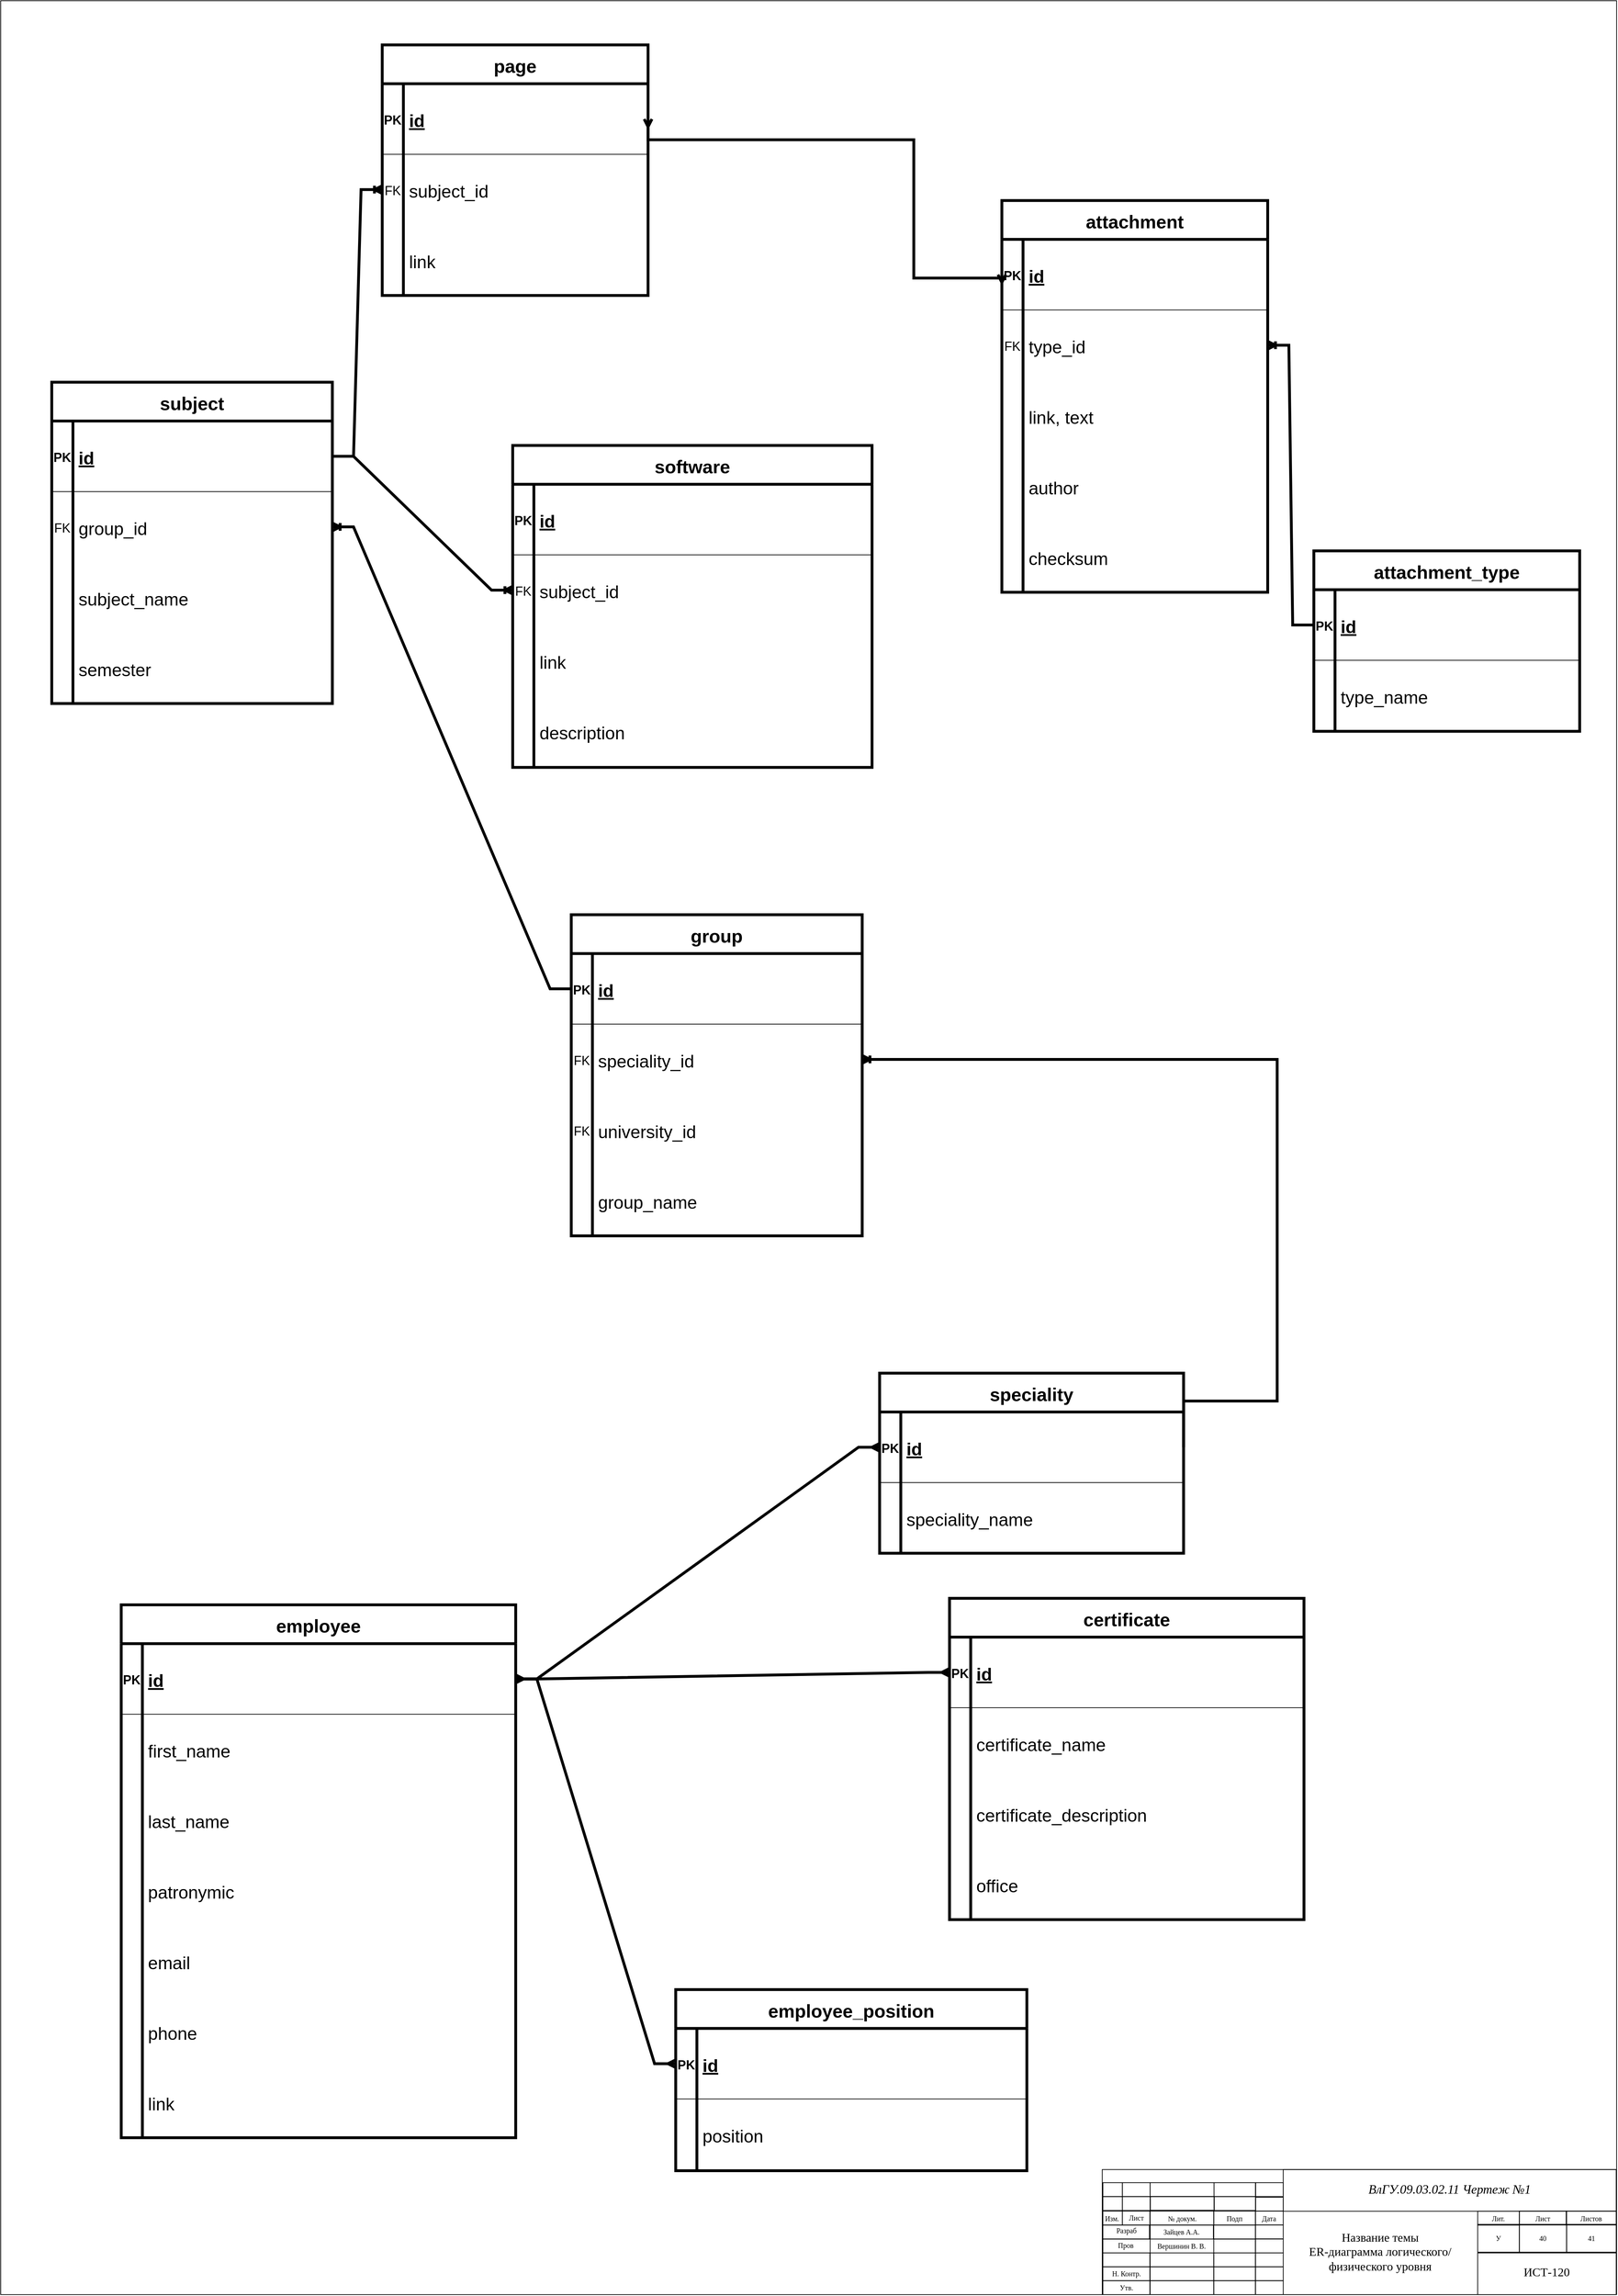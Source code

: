 <mxfile version="18.0.2" type="github">
  <diagram id="R2lEEEUBdFMjLlhIrx00" name="Page-1">
    <mxGraphModel dx="3293" dy="4967" grid="1" gridSize="3.937" guides="1" tooltips="1" connect="1" arrows="1" fold="1" page="1" pageScale="1" pageWidth="2339" pageHeight="3300" math="0" shadow="0" extFonts="Permanent Marker^https://fonts.googleapis.com/css?family=Permanent+Marker">
      <root>
        <mxCell id="0" />
        <mxCell id="1" parent="0" />
        <mxCell id="bOlvTl43doBLw3R69mOg-1" value="" style="rounded=0;whiteSpace=wrap;html=1;fillColor=none;" parent="1" vertex="1">
          <mxGeometry x="29.99" y="20.03" width="2290" height="3250" as="geometry" />
        </mxCell>
        <mxCell id="bOlvTl43doBLw3R69mOg-2" value="" style="rounded=0;whiteSpace=wrap;html=1;fillColor=none;" parent="1" vertex="1">
          <mxGeometry x="1591.11" y="3092.86" width="728.35" height="177.165" as="geometry" />
        </mxCell>
        <mxCell id="UN5E2BRM_m0n_mUQd9ct-3" value="" style="rounded=0;whiteSpace=wrap;html=1;fillColor=none;" parent="1" vertex="1">
          <mxGeometry x="1592.01" y="3131.16" width="27.559" height="19.685" as="geometry" />
        </mxCell>
        <mxCell id="UN5E2BRM_m0n_mUQd9ct-4" value="" style="rounded=0;whiteSpace=wrap;html=1;fillColor=none;" parent="1" vertex="1">
          <mxGeometry x="1592.0" y="3151.67" width="27.559" height="19.685" as="geometry" />
        </mxCell>
        <mxCell id="UN5E2BRM_m0n_mUQd9ct-5" value="" style="rounded=0;whiteSpace=wrap;html=1;fillColor=none;" parent="1" vertex="1">
          <mxGeometry x="1592.01" y="3111.47" width="27.559" height="19.685" as="geometry" />
        </mxCell>
        <mxCell id="UN5E2BRM_m0n_mUQd9ct-9" value="" style="rounded=0;whiteSpace=wrap;html=1;fillColor=none;" parent="1" vertex="1">
          <mxGeometry x="1619.57" y="3131.16" width="39.37" height="19.685" as="geometry" />
        </mxCell>
        <mxCell id="UN5E2BRM_m0n_mUQd9ct-10" value="" style="rounded=0;whiteSpace=wrap;html=1;fillColor=none;" parent="1" vertex="1">
          <mxGeometry x="1619.56" y="3151.67" width="39.37" height="19.685" as="geometry" />
        </mxCell>
        <mxCell id="UN5E2BRM_m0n_mUQd9ct-11" value="" style="rounded=0;whiteSpace=wrap;html=1;fillColor=none;" parent="1" vertex="1">
          <mxGeometry x="1619.57" y="3111.47" width="39.37" height="19.685" as="geometry" />
        </mxCell>
        <mxCell id="UN5E2BRM_m0n_mUQd9ct-14" value="" style="rounded=0;whiteSpace=wrap;html=1;fillColor=none;" parent="1" vertex="1">
          <mxGeometry x="1658.94" y="3131.16" width="90.551" height="19.685" as="geometry" />
        </mxCell>
        <mxCell id="UN5E2BRM_m0n_mUQd9ct-15" value="" style="rounded=0;whiteSpace=wrap;html=1;fillColor=none;" parent="1" vertex="1">
          <mxGeometry x="1659.28" y="3130.94" width="90.551" height="19.685" as="geometry" />
        </mxCell>
        <mxCell id="UN5E2BRM_m0n_mUQd9ct-16" value="" style="rounded=0;whiteSpace=wrap;html=1;fillColor=none;" parent="1" vertex="1">
          <mxGeometry x="1658.94" y="3111.47" width="90.551" height="19.685" as="geometry" />
        </mxCell>
        <mxCell id="UN5E2BRM_m0n_mUQd9ct-19" value="" style="rounded=0;whiteSpace=wrap;html=1;fillColor=none;" parent="1" vertex="1">
          <mxGeometry x="1749.49" y="3131.16" width="59.055" height="19.685" as="geometry" />
        </mxCell>
        <mxCell id="UN5E2BRM_m0n_mUQd9ct-20" value="" style="rounded=0;whiteSpace=wrap;html=1;fillColor=none;" parent="1" vertex="1">
          <mxGeometry x="1749.14" y="3151.67" width="59.055" height="19.685" as="geometry" />
        </mxCell>
        <mxCell id="UN5E2BRM_m0n_mUQd9ct-21" value="" style="rounded=0;whiteSpace=wrap;html=1;fillColor=none;" parent="1" vertex="1">
          <mxGeometry x="1749.49" y="3111.47" width="59.055" height="19.685" as="geometry" />
        </mxCell>
        <mxCell id="UN5E2BRM_m0n_mUQd9ct-24" value="" style="rounded=0;whiteSpace=wrap;html=1;fillColor=none;" parent="1" vertex="1">
          <mxGeometry x="1808.21" y="3132" width="39.37" height="19.685" as="geometry" />
        </mxCell>
        <mxCell id="UN5E2BRM_m0n_mUQd9ct-25" value="" style="rounded=0;whiteSpace=wrap;html=1;fillColor=none;" parent="1" vertex="1">
          <mxGeometry x="1808.2" y="3151.67" width="39.37" height="19.685" as="geometry" />
        </mxCell>
        <mxCell id="UN5E2BRM_m0n_mUQd9ct-26" value="" style="rounded=0;whiteSpace=wrap;html=1;fillColor=none;" parent="1" vertex="1">
          <mxGeometry x="1808.19" y="3111.47" width="39.37" height="19.685" as="geometry" />
        </mxCell>
        <mxCell id="UN5E2BRM_m0n_mUQd9ct-27" value="" style="rounded=0;whiteSpace=wrap;html=1;fillColor=none;" parent="1" vertex="1">
          <mxGeometry x="1847.56" y="3092.86" width="472.43" height="59.055" as="geometry" />
        </mxCell>
        <mxCell id="UN5E2BRM_m0n_mUQd9ct-28" value="Изм." style="text;html=1;strokeColor=none;fillColor=none;align=center;verticalAlign=middle;whiteSpace=wrap;rounded=0;fontFamily=Times New Roman;fontSize=10;" parent="1" vertex="1">
          <mxGeometry x="1591.11" y="3151.66" width="27.559" height="19.685" as="geometry" />
        </mxCell>
        <mxCell id="UN5E2BRM_m0n_mUQd9ct-29" value="Лист" style="text;html=1;strokeColor=none;fillColor=none;align=center;verticalAlign=middle;whiteSpace=wrap;rounded=0;fontFamily=Times New Roman;fontSize=10;" parent="1" vertex="1">
          <mxGeometry x="1619.91" y="3150.85" width="39.37" height="19.685" as="geometry" />
        </mxCell>
        <mxCell id="UN5E2BRM_m0n_mUQd9ct-30" value="№ докум." style="text;html=1;strokeColor=none;fillColor=none;align=center;verticalAlign=middle;whiteSpace=wrap;rounded=0;fontFamily=Times New Roman;fontSize=10;" parent="1" vertex="1">
          <mxGeometry x="1659.28" y="3151.66" width="90.551" height="19.68" as="geometry" />
        </mxCell>
        <mxCell id="UN5E2BRM_m0n_mUQd9ct-31" value="Подп" style="text;html=1;strokeColor=none;fillColor=none;align=center;verticalAlign=middle;whiteSpace=wrap;rounded=0;fontFamily=Times New Roman;fontSize=10;" parent="1" vertex="1">
          <mxGeometry x="1748.59" y="3151.93" width="59.055" height="19.68" as="geometry" />
        </mxCell>
        <mxCell id="UN5E2BRM_m0n_mUQd9ct-32" value="Дата" style="text;html=1;strokeColor=none;fillColor=none;align=center;verticalAlign=middle;whiteSpace=wrap;rounded=0;fontFamily=Times New Roman;fontSize=10;" parent="1" vertex="1">
          <mxGeometry x="1808.19" y="3151.93" width="39.37" height="19.685" as="geometry" />
        </mxCell>
        <mxCell id="UN5E2BRM_m0n_mUQd9ct-34" value="" style="rounded=0;whiteSpace=wrap;html=1;fillColor=none;" parent="1" vertex="1">
          <mxGeometry x="1592" y="3171.6" width="66.929" height="19.68" as="geometry" />
        </mxCell>
        <mxCell id="UN5E2BRM_m0n_mUQd9ct-35" value="" style="rounded=0;whiteSpace=wrap;html=1;fillColor=none;" parent="1" vertex="1">
          <mxGeometry x="1592" y="3191.28" width="66.929" height="19.68" as="geometry" />
        </mxCell>
        <mxCell id="UN5E2BRM_m0n_mUQd9ct-36" value="" style="rounded=0;whiteSpace=wrap;html=1;fillColor=none;" parent="1" vertex="1">
          <mxGeometry x="1592" y="3210.96" width="66.929" height="19.68" as="geometry" />
        </mxCell>
        <mxCell id="UN5E2BRM_m0n_mUQd9ct-37" value="" style="rounded=0;whiteSpace=wrap;html=1;fillColor=none;" parent="1" vertex="1">
          <mxGeometry x="1592" y="3230.64" width="66.929" height="19.68" as="geometry" />
        </mxCell>
        <mxCell id="UN5E2BRM_m0n_mUQd9ct-38" value="" style="rounded=0;whiteSpace=wrap;html=1;fillColor=none;" parent="1" vertex="1">
          <mxGeometry x="1592" y="3250.32" width="66.929" height="19.68" as="geometry" />
        </mxCell>
        <mxCell id="UN5E2BRM_m0n_mUQd9ct-39" value="" style="rounded=0;whiteSpace=wrap;html=1;fillColor=none;" parent="1" vertex="1">
          <mxGeometry x="1658.6" y="3151.67" width="90.551" height="19.68" as="geometry" />
        </mxCell>
        <mxCell id="UN5E2BRM_m0n_mUQd9ct-42" value="" style="rounded=0;whiteSpace=wrap;html=1;fillColor=none;" parent="1" vertex="1">
          <mxGeometry x="1658.59" y="3210.96" width="90.551" height="19.68" as="geometry" />
        </mxCell>
        <mxCell id="UN5E2BRM_m0n_mUQd9ct-43" value="" style="rounded=0;whiteSpace=wrap;html=1;fillColor=none;" parent="1" vertex="1">
          <mxGeometry x="1658.59" y="3230.64" width="90.551" height="19.68" as="geometry" />
        </mxCell>
        <mxCell id="UN5E2BRM_m0n_mUQd9ct-44" value="" style="rounded=0;whiteSpace=wrap;html=1;fillColor=none;" parent="1" vertex="1">
          <mxGeometry x="1658.59" y="3250.32" width="90.551" height="19.68" as="geometry" />
        </mxCell>
        <mxCell id="UN5E2BRM_m0n_mUQd9ct-45" value="" style="rounded=0;whiteSpace=wrap;html=1;fillColor=none;" parent="1" vertex="1">
          <mxGeometry x="1749.15" y="3171.61" width="59.055" height="19.68" as="geometry" />
        </mxCell>
        <mxCell id="UN5E2BRM_m0n_mUQd9ct-46" value="" style="rounded=0;whiteSpace=wrap;html=1;fillColor=none;" parent="1" vertex="1">
          <mxGeometry x="1749.14" y="3191.28" width="59.055" height="19.68" as="geometry" />
        </mxCell>
        <mxCell id="UN5E2BRM_m0n_mUQd9ct-48" value="" style="rounded=0;whiteSpace=wrap;html=1;fillColor=none;" parent="1" vertex="1">
          <mxGeometry x="1749.14" y="3210.96" width="59.055" height="19.68" as="geometry" />
        </mxCell>
        <mxCell id="UN5E2BRM_m0n_mUQd9ct-49" value="" style="rounded=0;whiteSpace=wrap;html=1;fillColor=none;" parent="1" vertex="1">
          <mxGeometry x="1749.14" y="3230.64" width="59.055" height="19.68" as="geometry" />
        </mxCell>
        <mxCell id="UN5E2BRM_m0n_mUQd9ct-50" value="" style="rounded=0;whiteSpace=wrap;html=1;fillColor=none;" parent="1" vertex="1">
          <mxGeometry x="1749.14" y="3250.32" width="59.055" height="19.68" as="geometry" />
        </mxCell>
        <mxCell id="UN5E2BRM_m0n_mUQd9ct-51" value="" style="rounded=0;whiteSpace=wrap;html=1;fillColor=none;" parent="1" vertex="1">
          <mxGeometry x="1808.19" y="3171.35" width="39.37" height="19.68" as="geometry" />
        </mxCell>
        <mxCell id="UN5E2BRM_m0n_mUQd9ct-52" value="" style="rounded=0;whiteSpace=wrap;html=1;fillColor=none;" parent="1" vertex="1">
          <mxGeometry x="1808.2" y="3191.28" width="39.37" height="19.68" as="geometry" />
        </mxCell>
        <mxCell id="UN5E2BRM_m0n_mUQd9ct-54" value="" style="rounded=0;whiteSpace=wrap;html=1;fillColor=none;" parent="1" vertex="1">
          <mxGeometry x="1808.2" y="3210.96" width="39.37" height="19.68" as="geometry" />
        </mxCell>
        <mxCell id="UN5E2BRM_m0n_mUQd9ct-55" value="" style="rounded=0;whiteSpace=wrap;html=1;fillColor=none;" parent="1" vertex="1">
          <mxGeometry x="1808.2" y="3230.64" width="39.37" height="19.68" as="geometry" />
        </mxCell>
        <mxCell id="UN5E2BRM_m0n_mUQd9ct-56" value="" style="rounded=0;whiteSpace=wrap;html=1;fillColor=none;" parent="1" vertex="1">
          <mxGeometry x="1808.2" y="3250.32" width="39.37" height="19.68" as="geometry" />
        </mxCell>
        <mxCell id="UN5E2BRM_m0n_mUQd9ct-58" value="" style="rounded=0;whiteSpace=wrap;html=1;fontFamily=Times New Roman;fontSize=10;fillColor=none;" parent="1" vertex="1">
          <mxGeometry x="2248.59" y="3151.68" width="70.866" height="19.685" as="geometry" />
        </mxCell>
        <mxCell id="UN5E2BRM_m0n_mUQd9ct-59" value="41" style="rounded=0;whiteSpace=wrap;html=1;fontFamily=Times New Roman;fontSize=10;fillColor=none;" parent="1" vertex="1">
          <mxGeometry x="2249.14" y="3170.53" width="70.866" height="39.37" as="geometry" />
        </mxCell>
        <mxCell id="UN5E2BRM_m0n_mUQd9ct-65" value="" style="rounded=0;whiteSpace=wrap;html=1;fontFamily=Times New Roman;fontSize=10;fillColor=none;" parent="1" vertex="1">
          <mxGeometry x="2182.23" y="3151.68" width="66.929" height="19.685" as="geometry" />
        </mxCell>
        <mxCell id="UN5E2BRM_m0n_mUQd9ct-66" value="40" style="rounded=0;whiteSpace=wrap;html=1;fontFamily=Times New Roman;fontSize=10;fillColor=none;" parent="1" vertex="1">
          <mxGeometry x="2182.21" y="3170.53" width="66.929" height="39.37" as="geometry" />
        </mxCell>
        <mxCell id="UN5E2BRM_m0n_mUQd9ct-68" value="" style="rounded=0;whiteSpace=wrap;html=1;fontFamily=Times New Roman;fontSize=10;fillColor=none;" parent="1" vertex="1">
          <mxGeometry x="2123.18" y="3151.92" width="59.055" height="19.685" as="geometry" />
        </mxCell>
        <mxCell id="UN5E2BRM_m0n_mUQd9ct-69" value="У" style="rounded=0;whiteSpace=wrap;html=1;fontFamily=Times New Roman;fontSize=10;fillColor=none;" parent="1" vertex="1">
          <mxGeometry x="2123.16" y="3170.53" width="59.05" height="39.37" as="geometry" />
        </mxCell>
        <mxCell id="UN5E2BRM_m0n_mUQd9ct-71" value="" style="rounded=0;whiteSpace=wrap;html=1;fontFamily=Times New Roman;fontSize=10;fillColor=none;" parent="1" vertex="1">
          <mxGeometry x="2123.14" y="3210.97" width="196.85" height="59.055" as="geometry" />
        </mxCell>
        <mxCell id="UN5E2BRM_m0n_mUQd9ct-72" value="Разраб" style="text;html=1;strokeColor=none;fillColor=none;align=center;verticalAlign=middle;whiteSpace=wrap;rounded=0;fontFamily=Times New Roman;fontSize=10;" parent="1" vertex="1">
          <mxGeometry x="1592.35" y="3169.47" width="66.929" height="19.68" as="geometry" />
        </mxCell>
        <mxCell id="UN5E2BRM_m0n_mUQd9ct-73" value="Пров" style="text;html=1;strokeColor=none;fillColor=none;align=center;verticalAlign=middle;whiteSpace=wrap;rounded=0;fontFamily=Times New Roman;fontSize=10;" parent="1" vertex="1">
          <mxGeometry x="1591.107" y="3190.217" width="66.929" height="19.68" as="geometry" />
        </mxCell>
        <mxCell id="UN5E2BRM_m0n_mUQd9ct-75" value="Н. Контр." style="text;html=1;strokeColor=none;fillColor=none;align=center;verticalAlign=middle;whiteSpace=wrap;rounded=0;fontFamily=Times New Roman;fontSize=10;" parent="1" vertex="1">
          <mxGeometry x="1592.001" y="3230.641" width="66.929" height="19.68" as="geometry" />
        </mxCell>
        <mxCell id="UN5E2BRM_m0n_mUQd9ct-76" value="Утв." style="text;html=1;strokeColor=none;fillColor=none;align=center;verticalAlign=middle;whiteSpace=wrap;rounded=0;fontFamily=Times New Roman;fontSize=10;" parent="1" vertex="1">
          <mxGeometry x="1592.008" y="3250.348" width="66.929" height="19.68" as="geometry" />
        </mxCell>
        <mxCell id="UN5E2BRM_m0n_mUQd9ct-77" value="Лит." style="text;html=1;strokeColor=none;fillColor=none;align=center;verticalAlign=middle;whiteSpace=wrap;rounded=0;fontFamily=Times New Roman;fontSize=10;" parent="1" vertex="1">
          <mxGeometry x="2123.18" y="3151.93" width="59.055" height="19.68" as="geometry" />
        </mxCell>
        <mxCell id="UN5E2BRM_m0n_mUQd9ct-78" value="Лист" style="text;html=1;strokeColor=none;fillColor=none;align=center;verticalAlign=middle;whiteSpace=wrap;rounded=0;fontFamily=Times New Roman;fontSize=10;" parent="1" vertex="1">
          <mxGeometry x="2182.232" y="3151.682" width="66.929" height="19.68" as="geometry" />
        </mxCell>
        <mxCell id="UN5E2BRM_m0n_mUQd9ct-79" value="Листов" style="text;html=1;strokeColor=none;fillColor=none;align=center;verticalAlign=middle;whiteSpace=wrap;rounded=0;fontFamily=Times New Roman;fontSize=10;" parent="1" vertex="1">
          <mxGeometry x="2249.16" y="3151.68" width="69.75" height="19.68" as="geometry" />
        </mxCell>
        <mxCell id="UN5E2BRM_m0n_mUQd9ct-80" value="" style="rounded=0;whiteSpace=wrap;html=1;fillColor=none;" parent="1" vertex="1">
          <mxGeometry x="1658.04" y="3171.61" width="90.551" height="19.685" as="geometry" />
        </mxCell>
        <mxCell id="UN5E2BRM_m0n_mUQd9ct-81" value="Вершинин В. В." style="text;html=1;strokeColor=none;fillColor=none;align=center;verticalAlign=middle;whiteSpace=wrap;rounded=0;fontFamily=Times New Roman;fontSize=10;" parent="1" vertex="1">
          <mxGeometry x="1659.28" y="3191.03" width="88.74" height="19.68" as="geometry" />
        </mxCell>
        <mxCell id="UN5E2BRM_m0n_mUQd9ct-82" value="Зайцев А.А." style="text;html=1;strokeColor=none;fillColor=none;align=center;verticalAlign=middle;whiteSpace=wrap;rounded=0;fontFamily=Times New Roman;fontSize=10;" parent="1" vertex="1">
          <mxGeometry x="1658.597" y="3171.337" width="88.74" height="19.68" as="geometry" />
        </mxCell>
        <mxCell id="UN5E2BRM_m0n_mUQd9ct-83" value="&lt;p class=&quot;MsoNormal&quot; align=&quot;center&quot;&gt;&lt;i&gt;&lt;span style=&quot;font-size: 18px&quot;&gt;ВлГУ.09.03.02.11 Чертеж №1&lt;/span&gt;&lt;/i&gt;&lt;/p&gt;" style="text;html=1;strokeColor=none;fillColor=none;align=center;verticalAlign=middle;whiteSpace=wrap;rounded=0;fontFamily=Times New Roman;fontSize=10;" parent="1" vertex="1">
          <mxGeometry x="1847.56" y="3092.86" width="471.33" height="56.74" as="geometry" />
        </mxCell>
        <mxCell id="UN5E2BRM_m0n_mUQd9ct-84" value="&lt;font style=&quot;font-size: 17px&quot;&gt;ИСТ-120&lt;/font&gt;" style="text;html=1;strokeColor=none;fillColor=none;align=center;verticalAlign=middle;whiteSpace=wrap;rounded=0;fontFamily=Times New Roman;fontSize=10;" parent="1" vertex="1">
          <mxGeometry x="2123.18" y="3209.9" width="195.71" height="57.81" as="geometry" />
        </mxCell>
        <mxCell id="UN5E2BRM_m0n_mUQd9ct-85" value="&lt;font style=&quot;font-size: 17px&quot;&gt;Название темы&lt;br&gt;ER-диаграмма логического/физического уровня&lt;br&gt;&lt;/font&gt;" style="text;html=1;strokeColor=none;fillColor=none;align=center;verticalAlign=middle;whiteSpace=wrap;rounded=0;fontFamily=Times New Roman;fontSize=10;" parent="1" vertex="1">
          <mxGeometry x="1847.58" y="3151.93" width="274.46" height="116.09" as="geometry" />
        </mxCell>
        <mxCell id="fxKXMKKX-MOUfDEnaDom-714" value="software" style="shape=table;startSize=55;container=1;collapsible=1;childLayout=tableLayout;fixedRows=1;rowLines=0;fontStyle=1;align=center;resizeLast=1;fontSize=26;comic=0;strokeWidth=4;" parent="1" vertex="1">
          <mxGeometry x="755.6" y="650.12" width="509.24" height="456.17" as="geometry" />
        </mxCell>
        <mxCell id="fxKXMKKX-MOUfDEnaDom-715" value="" style="shape=tableRow;horizontal=0;startSize=0;swimlaneHead=0;swimlaneBody=0;fillColor=none;collapsible=0;dropTarget=0;points=[[0,0.5],[1,0.5]];portConstraint=eastwest;top=0;left=0;right=0;bottom=1;" parent="fxKXMKKX-MOUfDEnaDom-714" vertex="1">
          <mxGeometry y="55" width="509.24" height="100" as="geometry" />
        </mxCell>
        <mxCell id="fxKXMKKX-MOUfDEnaDom-716" value="PK" style="shape=partialRectangle;connectable=0;fillColor=none;top=0;left=0;bottom=0;right=0;fontStyle=1;overflow=hidden;fontSize=18;" parent="fxKXMKKX-MOUfDEnaDom-715" vertex="1">
          <mxGeometry width="30" height="100" as="geometry">
            <mxRectangle width="30" height="100" as="alternateBounds" />
          </mxGeometry>
        </mxCell>
        <mxCell id="fxKXMKKX-MOUfDEnaDom-717" value="id" style="shape=partialRectangle;connectable=0;fillColor=none;top=0;left=0;bottom=0;right=0;align=left;spacingLeft=6;fontStyle=5;overflow=hidden;fontSize=25;" parent="fxKXMKKX-MOUfDEnaDom-715" vertex="1">
          <mxGeometry x="30" width="479.24" height="100" as="geometry">
            <mxRectangle width="479.24" height="100" as="alternateBounds" />
          </mxGeometry>
        </mxCell>
        <mxCell id="fxKXMKKX-MOUfDEnaDom-718" value="" style="shape=tableRow;horizontal=0;startSize=0;swimlaneHead=0;swimlaneBody=0;fillColor=none;collapsible=0;dropTarget=0;points=[[0,0.5],[1,0.5]];portConstraint=eastwest;top=0;left=0;right=0;bottom=0;" parent="fxKXMKKX-MOUfDEnaDom-714" vertex="1">
          <mxGeometry y="155" width="509.24" height="100" as="geometry" />
        </mxCell>
        <mxCell id="fxKXMKKX-MOUfDEnaDom-719" value="FK" style="shape=partialRectangle;connectable=0;fillColor=none;top=0;left=0;bottom=0;right=0;editable=1;overflow=hidden;fontSize=18;" parent="fxKXMKKX-MOUfDEnaDom-718" vertex="1">
          <mxGeometry width="30" height="100" as="geometry">
            <mxRectangle width="30" height="100" as="alternateBounds" />
          </mxGeometry>
        </mxCell>
        <mxCell id="fxKXMKKX-MOUfDEnaDom-720" value="subject_id" style="shape=partialRectangle;connectable=0;fillColor=none;top=0;left=0;bottom=0;right=0;align=left;spacingLeft=6;overflow=hidden;fontSize=25;" parent="fxKXMKKX-MOUfDEnaDom-718" vertex="1">
          <mxGeometry x="30" width="479.24" height="100" as="geometry">
            <mxRectangle width="479.24" height="100" as="alternateBounds" />
          </mxGeometry>
        </mxCell>
        <mxCell id="fxKXMKKX-MOUfDEnaDom-721" value="" style="shape=tableRow;horizontal=0;startSize=0;swimlaneHead=0;swimlaneBody=0;fillColor=none;collapsible=0;dropTarget=0;points=[[0,0.5],[1,0.5]];portConstraint=eastwest;top=0;left=0;right=0;bottom=0;" parent="fxKXMKKX-MOUfDEnaDom-714" vertex="1">
          <mxGeometry y="255" width="509.24" height="100" as="geometry" />
        </mxCell>
        <mxCell id="fxKXMKKX-MOUfDEnaDom-722" value="" style="shape=partialRectangle;connectable=0;fillColor=none;top=0;left=0;bottom=0;right=0;editable=1;overflow=hidden;" parent="fxKXMKKX-MOUfDEnaDom-721" vertex="1">
          <mxGeometry width="30" height="100" as="geometry">
            <mxRectangle width="30" height="100" as="alternateBounds" />
          </mxGeometry>
        </mxCell>
        <mxCell id="fxKXMKKX-MOUfDEnaDom-723" value="link" style="shape=partialRectangle;connectable=0;fillColor=none;top=0;left=0;bottom=0;right=0;align=left;spacingLeft=6;overflow=hidden;fontSize=25;" parent="fxKXMKKX-MOUfDEnaDom-721" vertex="1">
          <mxGeometry x="30" width="479.24" height="100" as="geometry">
            <mxRectangle width="479.24" height="100" as="alternateBounds" />
          </mxGeometry>
        </mxCell>
        <mxCell id="fxKXMKKX-MOUfDEnaDom-724" value="" style="shape=tableRow;horizontal=0;startSize=0;swimlaneHead=0;swimlaneBody=0;fillColor=none;collapsible=0;dropTarget=0;points=[[0,0.5],[1,0.5]];portConstraint=eastwest;top=0;left=0;right=0;bottom=0;" parent="fxKXMKKX-MOUfDEnaDom-714" vertex="1">
          <mxGeometry y="355" width="509.24" height="100" as="geometry" />
        </mxCell>
        <mxCell id="fxKXMKKX-MOUfDEnaDom-725" value="" style="shape=partialRectangle;connectable=0;fillColor=none;top=0;left=0;bottom=0;right=0;editable=1;overflow=hidden;" parent="fxKXMKKX-MOUfDEnaDom-724" vertex="1">
          <mxGeometry width="30" height="100" as="geometry">
            <mxRectangle width="30" height="100" as="alternateBounds" />
          </mxGeometry>
        </mxCell>
        <mxCell id="fxKXMKKX-MOUfDEnaDom-726" value="description" style="shape=partialRectangle;connectable=0;fillColor=none;top=0;left=0;bottom=0;right=0;align=left;spacingLeft=6;overflow=hidden;fontSize=25;" parent="fxKXMKKX-MOUfDEnaDom-724" vertex="1">
          <mxGeometry x="30" width="479.24" height="100" as="geometry">
            <mxRectangle width="479.24" height="100" as="alternateBounds" />
          </mxGeometry>
        </mxCell>
        <mxCell id="fxKXMKKX-MOUfDEnaDom-727" value="group" style="shape=table;startSize=55;container=1;collapsible=1;childLayout=tableLayout;fixedRows=1;rowLines=0;fontStyle=1;align=center;resizeLast=1;fontSize=26;comic=0;strokeWidth=4;" parent="1" vertex="1">
          <mxGeometry x="838.58" y="1314.96" width="412.31" height="455" as="geometry" />
        </mxCell>
        <mxCell id="fxKXMKKX-MOUfDEnaDom-728" value="" style="shape=tableRow;horizontal=0;startSize=0;swimlaneHead=0;swimlaneBody=0;fillColor=none;collapsible=0;dropTarget=0;points=[[0,0.5],[1,0.5]];portConstraint=eastwest;top=0;left=0;right=0;bottom=1;" parent="fxKXMKKX-MOUfDEnaDom-727" vertex="1">
          <mxGeometry y="55" width="412.31" height="100" as="geometry" />
        </mxCell>
        <mxCell id="fxKXMKKX-MOUfDEnaDom-729" value="PK" style="shape=partialRectangle;connectable=0;fillColor=none;top=0;left=0;bottom=0;right=0;fontStyle=1;overflow=hidden;fontSize=18;" parent="fxKXMKKX-MOUfDEnaDom-728" vertex="1">
          <mxGeometry width="30" height="100" as="geometry">
            <mxRectangle width="30" height="100" as="alternateBounds" />
          </mxGeometry>
        </mxCell>
        <mxCell id="fxKXMKKX-MOUfDEnaDom-730" value="id" style="shape=partialRectangle;connectable=0;fillColor=none;top=0;left=0;bottom=0;right=0;align=left;spacingLeft=6;fontStyle=5;overflow=hidden;fontSize=25;" parent="fxKXMKKX-MOUfDEnaDom-728" vertex="1">
          <mxGeometry x="30" width="382.31" height="100" as="geometry">
            <mxRectangle width="382.31" height="100" as="alternateBounds" />
          </mxGeometry>
        </mxCell>
        <mxCell id="fxKXMKKX-MOUfDEnaDom-731" value="" style="shape=tableRow;horizontal=0;startSize=0;swimlaneHead=0;swimlaneBody=0;fillColor=none;collapsible=0;dropTarget=0;points=[[0,0.5],[1,0.5]];portConstraint=eastwest;top=0;left=0;right=0;bottom=0;" parent="fxKXMKKX-MOUfDEnaDom-727" vertex="1">
          <mxGeometry y="155" width="412.31" height="100" as="geometry" />
        </mxCell>
        <mxCell id="fxKXMKKX-MOUfDEnaDom-732" value="FK" style="shape=partialRectangle;connectable=0;fillColor=none;top=0;left=0;bottom=0;right=0;fontStyle=0;overflow=hidden;fontSize=18;" parent="fxKXMKKX-MOUfDEnaDom-731" vertex="1">
          <mxGeometry width="30" height="100" as="geometry">
            <mxRectangle width="30" height="100" as="alternateBounds" />
          </mxGeometry>
        </mxCell>
        <mxCell id="fxKXMKKX-MOUfDEnaDom-733" value="speciality_id" style="shape=partialRectangle;connectable=0;fillColor=none;top=0;left=0;bottom=0;right=0;align=left;spacingLeft=6;fontStyle=0;overflow=hidden;fontSize=25;" parent="fxKXMKKX-MOUfDEnaDom-731" vertex="1">
          <mxGeometry x="30" width="382.31" height="100" as="geometry">
            <mxRectangle width="382.31" height="100" as="alternateBounds" />
          </mxGeometry>
        </mxCell>
        <mxCell id="fxKXMKKX-MOUfDEnaDom-734" value="" style="shape=tableRow;horizontal=0;startSize=0;swimlaneHead=0;swimlaneBody=0;fillColor=none;collapsible=0;dropTarget=0;points=[[0,0.5],[1,0.5]];portConstraint=eastwest;top=0;left=0;right=0;bottom=0;" parent="fxKXMKKX-MOUfDEnaDom-727" vertex="1">
          <mxGeometry y="255" width="412.31" height="100" as="geometry" />
        </mxCell>
        <mxCell id="fxKXMKKX-MOUfDEnaDom-735" value="FK" style="shape=partialRectangle;connectable=0;fillColor=none;top=0;left=0;bottom=0;right=0;editable=1;overflow=hidden;fontSize=18;" parent="fxKXMKKX-MOUfDEnaDom-734" vertex="1">
          <mxGeometry width="30" height="100" as="geometry">
            <mxRectangle width="30" height="100" as="alternateBounds" />
          </mxGeometry>
        </mxCell>
        <mxCell id="fxKXMKKX-MOUfDEnaDom-736" value="university_id" style="shape=partialRectangle;connectable=0;fillColor=none;top=0;left=0;bottom=0;right=0;align=left;spacingLeft=6;overflow=hidden;fontSize=25;" parent="fxKXMKKX-MOUfDEnaDom-734" vertex="1">
          <mxGeometry x="30" width="382.31" height="100" as="geometry">
            <mxRectangle width="382.31" height="100" as="alternateBounds" />
          </mxGeometry>
        </mxCell>
        <mxCell id="fxKXMKKX-MOUfDEnaDom-737" value="" style="shape=tableRow;horizontal=0;startSize=0;swimlaneHead=0;swimlaneBody=0;fillColor=none;collapsible=0;dropTarget=0;points=[[0,0.5],[1,0.5]];portConstraint=eastwest;top=0;left=0;right=0;bottom=0;" parent="fxKXMKKX-MOUfDEnaDom-727" vertex="1">
          <mxGeometry y="355" width="412.31" height="100" as="geometry" />
        </mxCell>
        <mxCell id="fxKXMKKX-MOUfDEnaDom-738" value="" style="shape=partialRectangle;connectable=0;fillColor=none;top=0;left=0;bottom=0;right=0;editable=1;overflow=hidden;" parent="fxKXMKKX-MOUfDEnaDom-737" vertex="1">
          <mxGeometry width="30" height="100" as="geometry">
            <mxRectangle width="30" height="100" as="alternateBounds" />
          </mxGeometry>
        </mxCell>
        <mxCell id="fxKXMKKX-MOUfDEnaDom-739" value="group_name" style="shape=partialRectangle;connectable=0;fillColor=none;top=0;left=0;bottom=0;right=0;align=left;spacingLeft=6;overflow=hidden;fontSize=25;" parent="fxKXMKKX-MOUfDEnaDom-737" vertex="1">
          <mxGeometry x="30" width="382.31" height="100" as="geometry">
            <mxRectangle width="382.31" height="100" as="alternateBounds" />
          </mxGeometry>
        </mxCell>
        <mxCell id="fxKXMKKX-MOUfDEnaDom-740" value="" style="edgeStyle=orthogonalEdgeStyle;fontSize=12;html=1;endArrow=ERoneToMany;rounded=0;entryX=1;entryY=0.5;entryDx=0;entryDy=0;exitX=1;exitY=0.5;exitDx=0;exitDy=0;strokeWidth=4;" parent="1" source="fxKXMKKX-MOUfDEnaDom-774" target="fxKXMKKX-MOUfDEnaDom-731" edge="1">
          <mxGeometry width="100" height="100" relative="1" as="geometry">
            <mxPoint x="2433.431" y="3830.795" as="sourcePoint" />
            <mxPoint x="2071.348" y="1770.466" as="targetPoint" />
            <Array as="points">
              <mxPoint x="1706" y="2004" />
              <mxPoint x="1839" y="2004" />
              <mxPoint x="1839" y="1520" />
            </Array>
          </mxGeometry>
        </mxCell>
        <mxCell id="fxKXMKKX-MOUfDEnaDom-741" value="subject" style="shape=table;startSize=55;container=1;collapsible=1;childLayout=tableLayout;fixedRows=1;rowLines=0;fontStyle=1;align=center;resizeLast=1;fontSize=26;comic=0;strokeWidth=4;" parent="1" vertex="1">
          <mxGeometry x="102.36" y="560.53" width="397.66" height="455.22" as="geometry" />
        </mxCell>
        <mxCell id="fxKXMKKX-MOUfDEnaDom-742" value="" style="shape=tableRow;horizontal=0;startSize=0;swimlaneHead=0;swimlaneBody=0;fillColor=none;collapsible=0;dropTarget=0;points=[[0,0.5],[1,0.5]];portConstraint=eastwest;top=0;left=0;right=0;bottom=1;" parent="fxKXMKKX-MOUfDEnaDom-741" vertex="1">
          <mxGeometry y="55" width="397.66" height="100" as="geometry" />
        </mxCell>
        <mxCell id="fxKXMKKX-MOUfDEnaDom-743" value="PK" style="shape=partialRectangle;connectable=0;fillColor=none;top=0;left=0;bottom=0;right=0;fontStyle=1;overflow=hidden;fontSize=18;" parent="fxKXMKKX-MOUfDEnaDom-742" vertex="1">
          <mxGeometry width="30" height="100" as="geometry">
            <mxRectangle width="30" height="100" as="alternateBounds" />
          </mxGeometry>
        </mxCell>
        <mxCell id="fxKXMKKX-MOUfDEnaDom-744" value="id" style="shape=partialRectangle;connectable=0;fillColor=none;top=0;left=0;bottom=0;right=0;align=left;spacingLeft=6;fontStyle=5;overflow=hidden;fontSize=25;" parent="fxKXMKKX-MOUfDEnaDom-742" vertex="1">
          <mxGeometry x="30" width="367.66" height="100" as="geometry">
            <mxRectangle width="367.66" height="100" as="alternateBounds" />
          </mxGeometry>
        </mxCell>
        <mxCell id="fxKXMKKX-MOUfDEnaDom-745" value="" style="shape=tableRow;horizontal=0;startSize=0;swimlaneHead=0;swimlaneBody=0;fillColor=none;collapsible=0;dropTarget=0;points=[[0,0.5],[1,0.5]];portConstraint=eastwest;top=0;left=0;right=0;bottom=0;" parent="fxKXMKKX-MOUfDEnaDom-741" vertex="1">
          <mxGeometry y="155" width="397.66" height="100" as="geometry" />
        </mxCell>
        <mxCell id="fxKXMKKX-MOUfDEnaDom-746" value="FK" style="shape=partialRectangle;connectable=0;fillColor=none;top=0;left=0;bottom=0;right=0;fontStyle=0;overflow=hidden;fontSize=18;" parent="fxKXMKKX-MOUfDEnaDom-745" vertex="1">
          <mxGeometry width="30" height="100" as="geometry">
            <mxRectangle width="30" height="100" as="alternateBounds" />
          </mxGeometry>
        </mxCell>
        <mxCell id="fxKXMKKX-MOUfDEnaDom-747" value="group_id" style="shape=partialRectangle;connectable=0;fillColor=none;top=0;left=0;bottom=0;right=0;align=left;spacingLeft=6;fontStyle=0;overflow=hidden;fontSize=25;" parent="fxKXMKKX-MOUfDEnaDom-745" vertex="1">
          <mxGeometry x="30" width="367.66" height="100" as="geometry">
            <mxRectangle width="367.66" height="100" as="alternateBounds" />
          </mxGeometry>
        </mxCell>
        <mxCell id="fxKXMKKX-MOUfDEnaDom-748" value="" style="shape=tableRow;horizontal=0;startSize=0;swimlaneHead=0;swimlaneBody=0;fillColor=none;collapsible=0;dropTarget=0;points=[[0,0.5],[1,0.5]];portConstraint=eastwest;top=0;left=0;right=0;bottom=0;" parent="fxKXMKKX-MOUfDEnaDom-741" vertex="1">
          <mxGeometry y="255" width="397.66" height="100" as="geometry" />
        </mxCell>
        <mxCell id="fxKXMKKX-MOUfDEnaDom-749" value="" style="shape=partialRectangle;connectable=0;fillColor=none;top=0;left=0;bottom=0;right=0;editable=1;overflow=hidden;" parent="fxKXMKKX-MOUfDEnaDom-748" vertex="1">
          <mxGeometry width="30" height="100" as="geometry">
            <mxRectangle width="30" height="100" as="alternateBounds" />
          </mxGeometry>
        </mxCell>
        <mxCell id="fxKXMKKX-MOUfDEnaDom-750" value="subject_name" style="shape=partialRectangle;connectable=0;fillColor=none;top=0;left=0;bottom=0;right=0;align=left;spacingLeft=6;overflow=hidden;fontSize=25;" parent="fxKXMKKX-MOUfDEnaDom-748" vertex="1">
          <mxGeometry x="30" width="367.66" height="100" as="geometry">
            <mxRectangle width="367.66" height="100" as="alternateBounds" />
          </mxGeometry>
        </mxCell>
        <mxCell id="fxKXMKKX-MOUfDEnaDom-751" value="" style="shape=tableRow;horizontal=0;startSize=0;swimlaneHead=0;swimlaneBody=0;fillColor=none;collapsible=0;dropTarget=0;points=[[0,0.5],[1,0.5]];portConstraint=eastwest;top=0;left=0;right=0;bottom=0;" parent="fxKXMKKX-MOUfDEnaDom-741" vertex="1">
          <mxGeometry y="355" width="397.66" height="100" as="geometry" />
        </mxCell>
        <mxCell id="fxKXMKKX-MOUfDEnaDom-752" value="" style="shape=partialRectangle;connectable=0;fillColor=none;top=0;left=0;bottom=0;right=0;editable=1;overflow=hidden;" parent="fxKXMKKX-MOUfDEnaDom-751" vertex="1">
          <mxGeometry width="30" height="100" as="geometry">
            <mxRectangle width="30" height="100" as="alternateBounds" />
          </mxGeometry>
        </mxCell>
        <mxCell id="fxKXMKKX-MOUfDEnaDom-753" value="semester" style="shape=partialRectangle;connectable=0;fillColor=none;top=0;left=0;bottom=0;right=0;align=left;spacingLeft=6;overflow=hidden;fontSize=25;" parent="fxKXMKKX-MOUfDEnaDom-751" vertex="1">
          <mxGeometry x="30" width="367.66" height="100" as="geometry">
            <mxRectangle width="367.66" height="100" as="alternateBounds" />
          </mxGeometry>
        </mxCell>
        <mxCell id="fxKXMKKX-MOUfDEnaDom-754" value="" style="edgeStyle=entityRelationEdgeStyle;fontSize=12;html=1;endArrow=ERoneToMany;rounded=0;entryX=1;entryY=0.5;entryDx=0;entryDy=0;exitX=0;exitY=0.5;exitDx=0;exitDy=0;strokeWidth=4;" parent="1" source="fxKXMKKX-MOUfDEnaDom-728" target="fxKXMKKX-MOUfDEnaDom-745" edge="1">
          <mxGeometry width="100" height="100" relative="1" as="geometry">
            <mxPoint x="2971.323" y="2218.448" as="sourcePoint" />
            <mxPoint x="3180.619" y="1919.794" as="targetPoint" />
          </mxGeometry>
        </mxCell>
        <mxCell id="fxKXMKKX-MOUfDEnaDom-755" value="attachment_type" style="shape=table;startSize=55;container=1;collapsible=1;childLayout=tableLayout;fixedRows=1;rowLines=0;fontStyle=1;align=center;resizeLast=1;fontSize=26;comic=0;strokeWidth=4;" parent="1" vertex="1">
          <mxGeometry x="1890.98" y="799.45" width="376.73" height="255.67" as="geometry" />
        </mxCell>
        <mxCell id="fxKXMKKX-MOUfDEnaDom-756" value="" style="shape=tableRow;horizontal=0;startSize=0;swimlaneHead=0;swimlaneBody=0;fillColor=none;collapsible=0;dropTarget=0;points=[[0,0.5],[1,0.5]];portConstraint=eastwest;top=0;left=0;right=0;bottom=1;" parent="fxKXMKKX-MOUfDEnaDom-755" vertex="1">
          <mxGeometry y="55" width="376.73" height="100" as="geometry" />
        </mxCell>
        <mxCell id="fxKXMKKX-MOUfDEnaDom-757" value="PK" style="shape=partialRectangle;connectable=0;fillColor=none;top=0;left=0;bottom=0;right=0;fontStyle=1;overflow=hidden;fontSize=18;" parent="fxKXMKKX-MOUfDEnaDom-756" vertex="1">
          <mxGeometry width="30" height="100" as="geometry">
            <mxRectangle width="30" height="100" as="alternateBounds" />
          </mxGeometry>
        </mxCell>
        <mxCell id="fxKXMKKX-MOUfDEnaDom-758" value="id" style="shape=partialRectangle;connectable=0;fillColor=none;top=0;left=0;bottom=0;right=0;align=left;spacingLeft=6;fontStyle=5;overflow=hidden;fontSize=25;" parent="fxKXMKKX-MOUfDEnaDom-756" vertex="1">
          <mxGeometry x="30" width="346.73" height="100" as="geometry">
            <mxRectangle width="346.73" height="100" as="alternateBounds" />
          </mxGeometry>
        </mxCell>
        <mxCell id="fxKXMKKX-MOUfDEnaDom-759" value="" style="shape=tableRow;horizontal=0;startSize=0;swimlaneHead=0;swimlaneBody=0;fillColor=none;collapsible=0;dropTarget=0;points=[[0,0.5],[1,0.5]];portConstraint=eastwest;top=0;left=0;right=0;bottom=0;" parent="fxKXMKKX-MOUfDEnaDom-755" vertex="1">
          <mxGeometry y="155" width="376.73" height="100" as="geometry" />
        </mxCell>
        <mxCell id="fxKXMKKX-MOUfDEnaDom-760" value="" style="shape=partialRectangle;connectable=0;fillColor=none;top=0;left=0;bottom=0;right=0;editable=1;overflow=hidden;" parent="fxKXMKKX-MOUfDEnaDom-759" vertex="1">
          <mxGeometry width="30" height="100" as="geometry">
            <mxRectangle width="30" height="100" as="alternateBounds" />
          </mxGeometry>
        </mxCell>
        <mxCell id="fxKXMKKX-MOUfDEnaDom-761" value="type_name" style="shape=partialRectangle;connectable=0;fillColor=none;top=0;left=0;bottom=0;right=0;align=left;spacingLeft=6;overflow=hidden;fontSize=25;" parent="fxKXMKKX-MOUfDEnaDom-759" vertex="1">
          <mxGeometry x="30" width="346.73" height="100" as="geometry">
            <mxRectangle width="346.73" height="100" as="alternateBounds" />
          </mxGeometry>
        </mxCell>
        <mxCell id="fxKXMKKX-MOUfDEnaDom-762" value="page" style="shape=table;startSize=55;container=1;collapsible=1;childLayout=tableLayout;fixedRows=1;rowLines=0;fontStyle=1;align=center;resizeLast=1;fontSize=26;comic=0;strokeWidth=4;" parent="1" vertex="1">
          <mxGeometry x="570.69" y="82.68" width="376.73" height="355" as="geometry" />
        </mxCell>
        <mxCell id="fxKXMKKX-MOUfDEnaDom-763" value="" style="shape=tableRow;horizontal=0;startSize=0;swimlaneHead=0;swimlaneBody=0;fillColor=none;collapsible=0;dropTarget=0;points=[[0,0.5],[1,0.5]];portConstraint=eastwest;top=0;left=0;right=0;bottom=1;" parent="fxKXMKKX-MOUfDEnaDom-762" vertex="1">
          <mxGeometry y="55" width="376.73" height="100" as="geometry" />
        </mxCell>
        <mxCell id="fxKXMKKX-MOUfDEnaDom-764" value="PK" style="shape=partialRectangle;connectable=0;fillColor=none;top=0;left=0;bottom=0;right=0;fontStyle=1;overflow=hidden;fontSize=18;" parent="fxKXMKKX-MOUfDEnaDom-763" vertex="1">
          <mxGeometry width="30" height="100" as="geometry">
            <mxRectangle width="30" height="100" as="alternateBounds" />
          </mxGeometry>
        </mxCell>
        <mxCell id="fxKXMKKX-MOUfDEnaDom-765" value="id" style="shape=partialRectangle;connectable=0;fillColor=none;top=0;left=0;bottom=0;right=0;align=left;spacingLeft=6;fontStyle=5;overflow=hidden;fontSize=25;" parent="fxKXMKKX-MOUfDEnaDom-763" vertex="1">
          <mxGeometry x="30" width="346.73" height="100" as="geometry">
            <mxRectangle width="346.73" height="100" as="alternateBounds" />
          </mxGeometry>
        </mxCell>
        <mxCell id="fxKXMKKX-MOUfDEnaDom-766" value="" style="shape=tableRow;horizontal=0;startSize=0;swimlaneHead=0;swimlaneBody=0;fillColor=none;collapsible=0;dropTarget=0;points=[[0,0.5],[1,0.5]];portConstraint=eastwest;top=0;left=0;right=0;bottom=0;" parent="fxKXMKKX-MOUfDEnaDom-762" vertex="1">
          <mxGeometry y="155" width="376.73" height="100" as="geometry" />
        </mxCell>
        <mxCell id="fxKXMKKX-MOUfDEnaDom-767" value="FK" style="shape=partialRectangle;connectable=0;fillColor=none;top=0;left=0;bottom=0;right=0;fontStyle=0;overflow=hidden;fontSize=18;" parent="fxKXMKKX-MOUfDEnaDom-766" vertex="1">
          <mxGeometry width="30" height="100" as="geometry">
            <mxRectangle width="30" height="100" as="alternateBounds" />
          </mxGeometry>
        </mxCell>
        <mxCell id="fxKXMKKX-MOUfDEnaDom-768" value="subject_id" style="shape=partialRectangle;connectable=0;fillColor=none;top=0;left=0;bottom=0;right=0;align=left;spacingLeft=6;fontStyle=0;overflow=hidden;fontSize=25;" parent="fxKXMKKX-MOUfDEnaDom-766" vertex="1">
          <mxGeometry x="30" width="346.73" height="100" as="geometry">
            <mxRectangle width="346.73" height="100" as="alternateBounds" />
          </mxGeometry>
        </mxCell>
        <mxCell id="fxKXMKKX-MOUfDEnaDom-769" value="" style="shape=tableRow;horizontal=0;startSize=0;swimlaneHead=0;swimlaneBody=0;fillColor=none;collapsible=0;dropTarget=0;points=[[0,0.5],[1,0.5]];portConstraint=eastwest;top=0;left=0;right=0;bottom=0;" parent="fxKXMKKX-MOUfDEnaDom-762" vertex="1">
          <mxGeometry y="255" width="376.73" height="100" as="geometry" />
        </mxCell>
        <mxCell id="fxKXMKKX-MOUfDEnaDom-770" value="" style="shape=partialRectangle;connectable=0;fillColor=none;top=0;left=0;bottom=0;right=0;editable=1;overflow=hidden;" parent="fxKXMKKX-MOUfDEnaDom-769" vertex="1">
          <mxGeometry width="30" height="100" as="geometry">
            <mxRectangle width="30" height="100" as="alternateBounds" />
          </mxGeometry>
        </mxCell>
        <mxCell id="fxKXMKKX-MOUfDEnaDom-771" value="link" style="shape=partialRectangle;connectable=0;fillColor=none;top=0;left=0;bottom=0;right=0;align=left;spacingLeft=6;overflow=hidden;fontSize=25;" parent="fxKXMKKX-MOUfDEnaDom-769" vertex="1">
          <mxGeometry x="30" width="346.73" height="100" as="geometry">
            <mxRectangle width="346.73" height="100" as="alternateBounds" />
          </mxGeometry>
        </mxCell>
        <mxCell id="fxKXMKKX-MOUfDEnaDom-772" value="" style="edgeStyle=entityRelationEdgeStyle;fontSize=12;html=1;endArrow=ERoneToMany;rounded=0;entryX=0;entryY=0.5;entryDx=0;entryDy=0;exitX=1;exitY=0.5;exitDx=0;exitDy=0;strokeWidth=4;" parent="1" source="fxKXMKKX-MOUfDEnaDom-742" target="fxKXMKKX-MOUfDEnaDom-766" edge="1">
          <mxGeometry width="100" height="100" relative="1" as="geometry">
            <mxPoint x="2929.464" y="2039.256" as="sourcePoint" />
            <mxPoint x="3264.338" y="755.041" as="targetPoint" />
          </mxGeometry>
        </mxCell>
        <mxCell id="fxKXMKKX-MOUfDEnaDom-773" value="speciality" style="shape=table;startSize=55;container=1;collapsible=1;childLayout=tableLayout;fixedRows=1;rowLines=0;fontStyle=1;align=center;resizeLast=1;fontSize=26;comic=0;strokeWidth=4;" parent="1" vertex="1">
          <mxGeometry x="1275.59" y="1964.56" width="430.77" height="255.05" as="geometry" />
        </mxCell>
        <mxCell id="fxKXMKKX-MOUfDEnaDom-774" value="" style="shape=tableRow;horizontal=0;startSize=0;swimlaneHead=0;swimlaneBody=0;fillColor=none;collapsible=0;dropTarget=0;points=[[0,0.5],[1,0.5]];portConstraint=eastwest;top=0;left=0;right=0;bottom=1;" parent="fxKXMKKX-MOUfDEnaDom-773" vertex="1">
          <mxGeometry y="55" width="430.77" height="100" as="geometry" />
        </mxCell>
        <mxCell id="fxKXMKKX-MOUfDEnaDom-775" value="PK" style="shape=partialRectangle;connectable=0;fillColor=none;top=0;left=0;bottom=0;right=0;fontStyle=1;overflow=hidden;fontSize=18;" parent="fxKXMKKX-MOUfDEnaDom-774" vertex="1">
          <mxGeometry width="30" height="100" as="geometry">
            <mxRectangle width="30" height="100" as="alternateBounds" />
          </mxGeometry>
        </mxCell>
        <mxCell id="fxKXMKKX-MOUfDEnaDom-776" value="id" style="shape=partialRectangle;connectable=0;fillColor=none;top=0;left=0;bottom=0;right=0;align=left;spacingLeft=6;fontStyle=5;overflow=hidden;fontSize=25;" parent="fxKXMKKX-MOUfDEnaDom-774" vertex="1">
          <mxGeometry x="30" width="400.77" height="100" as="geometry">
            <mxRectangle width="400.77" height="100" as="alternateBounds" />
          </mxGeometry>
        </mxCell>
        <mxCell id="fxKXMKKX-MOUfDEnaDom-777" value="" style="shape=tableRow;horizontal=0;startSize=0;swimlaneHead=0;swimlaneBody=0;fillColor=none;collapsible=0;dropTarget=0;points=[[0,0.5],[1,0.5]];portConstraint=eastwest;top=0;left=0;right=0;bottom=0;" parent="fxKXMKKX-MOUfDEnaDom-773" vertex="1">
          <mxGeometry y="155" width="430.77" height="100" as="geometry" />
        </mxCell>
        <mxCell id="fxKXMKKX-MOUfDEnaDom-778" value="" style="shape=partialRectangle;connectable=0;fillColor=none;top=0;left=0;bottom=0;right=0;editable=1;overflow=hidden;" parent="fxKXMKKX-MOUfDEnaDom-777" vertex="1">
          <mxGeometry width="30" height="100" as="geometry">
            <mxRectangle width="30" height="100" as="alternateBounds" />
          </mxGeometry>
        </mxCell>
        <mxCell id="fxKXMKKX-MOUfDEnaDom-779" value="speciality_name" style="shape=partialRectangle;connectable=0;fillColor=none;top=0;left=0;bottom=0;right=0;align=left;spacingLeft=6;overflow=hidden;fontSize=25;" parent="fxKXMKKX-MOUfDEnaDom-777" vertex="1">
          <mxGeometry x="30" width="400.77" height="100" as="geometry">
            <mxRectangle width="400.77" height="100" as="alternateBounds" />
          </mxGeometry>
        </mxCell>
        <mxCell id="fxKXMKKX-MOUfDEnaDom-780" value="сertificate" style="shape=table;startSize=55;container=1;collapsible=1;childLayout=tableLayout;fixedRows=1;rowLines=0;fontStyle=1;align=center;resizeLast=1;fontSize=26;comic=0;strokeWidth=4;" parent="1" vertex="1">
          <mxGeometry x="1374.66" y="2283.46" width="502.31" height="455.3" as="geometry" />
        </mxCell>
        <mxCell id="fxKXMKKX-MOUfDEnaDom-781" value="" style="shape=tableRow;horizontal=0;startSize=0;swimlaneHead=0;swimlaneBody=0;fillColor=none;collapsible=0;dropTarget=0;points=[[0,0.5],[1,0.5]];portConstraint=eastwest;top=0;left=0;right=0;bottom=1;" parent="fxKXMKKX-MOUfDEnaDom-780" vertex="1">
          <mxGeometry y="55" width="502.31" height="100" as="geometry" />
        </mxCell>
        <mxCell id="fxKXMKKX-MOUfDEnaDom-782" value="PK" style="shape=partialRectangle;connectable=0;fillColor=none;top=0;left=0;bottom=0;right=0;fontStyle=1;overflow=hidden;fontSize=18;" parent="fxKXMKKX-MOUfDEnaDom-781" vertex="1">
          <mxGeometry width="30" height="100" as="geometry">
            <mxRectangle width="30" height="100" as="alternateBounds" />
          </mxGeometry>
        </mxCell>
        <mxCell id="fxKXMKKX-MOUfDEnaDom-783" value="id" style="shape=partialRectangle;connectable=0;fillColor=none;top=0;left=0;bottom=0;right=0;align=left;spacingLeft=6;fontStyle=5;overflow=hidden;fontSize=25;" parent="fxKXMKKX-MOUfDEnaDom-781" vertex="1">
          <mxGeometry x="30" width="472.31" height="100" as="geometry">
            <mxRectangle width="472.31" height="100" as="alternateBounds" />
          </mxGeometry>
        </mxCell>
        <mxCell id="fxKXMKKX-MOUfDEnaDom-784" value="" style="shape=tableRow;horizontal=0;startSize=0;swimlaneHead=0;swimlaneBody=0;fillColor=none;collapsible=0;dropTarget=0;points=[[0,0.5],[1,0.5]];portConstraint=eastwest;top=0;left=0;right=0;bottom=0;" parent="fxKXMKKX-MOUfDEnaDom-780" vertex="1">
          <mxGeometry y="155" width="502.31" height="100" as="geometry" />
        </mxCell>
        <mxCell id="fxKXMKKX-MOUfDEnaDom-785" value="" style="shape=partialRectangle;connectable=0;fillColor=none;top=0;left=0;bottom=0;right=0;editable=1;overflow=hidden;" parent="fxKXMKKX-MOUfDEnaDom-784" vertex="1">
          <mxGeometry width="30" height="100" as="geometry">
            <mxRectangle width="30" height="100" as="alternateBounds" />
          </mxGeometry>
        </mxCell>
        <mxCell id="fxKXMKKX-MOUfDEnaDom-786" value="certificate_name" style="shape=partialRectangle;connectable=0;fillColor=none;top=0;left=0;bottom=0;right=0;align=left;spacingLeft=6;overflow=hidden;fontSize=25;" parent="fxKXMKKX-MOUfDEnaDom-784" vertex="1">
          <mxGeometry x="30" width="472.31" height="100" as="geometry">
            <mxRectangle width="472.31" height="100" as="alternateBounds" />
          </mxGeometry>
        </mxCell>
        <mxCell id="fxKXMKKX-MOUfDEnaDom-787" value="" style="shape=tableRow;horizontal=0;startSize=0;swimlaneHead=0;swimlaneBody=0;fillColor=none;collapsible=0;dropTarget=0;points=[[0,0.5],[1,0.5]];portConstraint=eastwest;top=0;left=0;right=0;bottom=0;" parent="fxKXMKKX-MOUfDEnaDom-780" vertex="1">
          <mxGeometry y="255" width="502.31" height="100" as="geometry" />
        </mxCell>
        <mxCell id="fxKXMKKX-MOUfDEnaDom-788" value="" style="shape=partialRectangle;connectable=0;fillColor=none;top=0;left=0;bottom=0;right=0;editable=1;overflow=hidden;" parent="fxKXMKKX-MOUfDEnaDom-787" vertex="1">
          <mxGeometry width="30" height="100" as="geometry">
            <mxRectangle width="30" height="100" as="alternateBounds" />
          </mxGeometry>
        </mxCell>
        <mxCell id="fxKXMKKX-MOUfDEnaDom-789" value="certificate_description" style="shape=partialRectangle;connectable=0;fillColor=none;top=0;left=0;bottom=0;right=0;align=left;spacingLeft=6;overflow=hidden;fontSize=25;" parent="fxKXMKKX-MOUfDEnaDom-787" vertex="1">
          <mxGeometry x="30" width="472.31" height="100" as="geometry">
            <mxRectangle width="472.31" height="100" as="alternateBounds" />
          </mxGeometry>
        </mxCell>
        <mxCell id="fxKXMKKX-MOUfDEnaDom-790" value="" style="shape=tableRow;horizontal=0;startSize=0;swimlaneHead=0;swimlaneBody=0;fillColor=none;collapsible=0;dropTarget=0;points=[[0,0.5],[1,0.5]];portConstraint=eastwest;top=0;left=0;right=0;bottom=0;" parent="fxKXMKKX-MOUfDEnaDom-780" vertex="1">
          <mxGeometry y="355" width="502.31" height="100" as="geometry" />
        </mxCell>
        <mxCell id="fxKXMKKX-MOUfDEnaDom-791" value="" style="shape=partialRectangle;connectable=0;fillColor=none;top=0;left=0;bottom=0;right=0;editable=1;overflow=hidden;" parent="fxKXMKKX-MOUfDEnaDom-790" vertex="1">
          <mxGeometry width="30" height="100" as="geometry">
            <mxRectangle width="30" height="100" as="alternateBounds" />
          </mxGeometry>
        </mxCell>
        <mxCell id="fxKXMKKX-MOUfDEnaDom-792" value="office" style="shape=partialRectangle;connectable=0;fillColor=none;top=0;left=0;bottom=0;right=0;align=left;spacingLeft=6;overflow=hidden;fontSize=25;" parent="fxKXMKKX-MOUfDEnaDom-790" vertex="1">
          <mxGeometry x="30" width="472.31" height="100" as="geometry">
            <mxRectangle width="472.31" height="100" as="alternateBounds" />
          </mxGeometry>
        </mxCell>
        <mxCell id="fxKXMKKX-MOUfDEnaDom-793" value="employee_position" style="shape=table;startSize=55;container=1;collapsible=1;childLayout=tableLayout;fixedRows=1;rowLines=0;fontStyle=1;align=center;resizeLast=1;fontSize=26;comic=0;strokeWidth=4;" parent="1" vertex="1">
          <mxGeometry x="986.62" y="2837.86" width="497.63" height="256.62" as="geometry" />
        </mxCell>
        <mxCell id="fxKXMKKX-MOUfDEnaDom-794" value="" style="shape=tableRow;horizontal=0;startSize=0;swimlaneHead=0;swimlaneBody=0;fillColor=none;collapsible=0;dropTarget=0;points=[[0,0.5],[1,0.5]];portConstraint=eastwest;top=0;left=0;right=0;bottom=1;" parent="fxKXMKKX-MOUfDEnaDom-793" vertex="1">
          <mxGeometry y="55" width="497.63" height="100" as="geometry" />
        </mxCell>
        <mxCell id="fxKXMKKX-MOUfDEnaDom-795" value="PK" style="shape=partialRectangle;connectable=0;fillColor=none;top=0;left=0;bottom=0;right=0;fontStyle=1;overflow=hidden;fontSize=18;" parent="fxKXMKKX-MOUfDEnaDom-794" vertex="1">
          <mxGeometry width="30" height="100" as="geometry">
            <mxRectangle width="30" height="100" as="alternateBounds" />
          </mxGeometry>
        </mxCell>
        <mxCell id="fxKXMKKX-MOUfDEnaDom-796" value="id" style="shape=partialRectangle;connectable=0;fillColor=none;top=0;left=0;bottom=0;right=0;align=left;spacingLeft=6;fontStyle=5;overflow=hidden;fontSize=25;" parent="fxKXMKKX-MOUfDEnaDom-794" vertex="1">
          <mxGeometry x="30" width="467.63" height="100" as="geometry">
            <mxRectangle width="467.63" height="100" as="alternateBounds" />
          </mxGeometry>
        </mxCell>
        <mxCell id="fxKXMKKX-MOUfDEnaDom-797" value="" style="shape=tableRow;horizontal=0;startSize=0;swimlaneHead=0;swimlaneBody=0;fillColor=none;collapsible=0;dropTarget=0;points=[[0,0.5],[1,0.5]];portConstraint=eastwest;top=0;left=0;right=0;bottom=0;" parent="fxKXMKKX-MOUfDEnaDom-793" vertex="1">
          <mxGeometry y="155" width="497.63" height="100" as="geometry" />
        </mxCell>
        <mxCell id="fxKXMKKX-MOUfDEnaDom-798" value="" style="shape=partialRectangle;connectable=0;fillColor=none;top=0;left=0;bottom=0;right=0;editable=1;overflow=hidden;" parent="fxKXMKKX-MOUfDEnaDom-797" vertex="1">
          <mxGeometry width="30" height="100" as="geometry">
            <mxRectangle width="30" height="100" as="alternateBounds" />
          </mxGeometry>
        </mxCell>
        <mxCell id="fxKXMKKX-MOUfDEnaDom-799" value="position" style="shape=partialRectangle;connectable=0;fillColor=none;top=0;left=0;bottom=0;right=0;align=left;spacingLeft=6;overflow=hidden;fontSize=25;" parent="fxKXMKKX-MOUfDEnaDom-797" vertex="1">
          <mxGeometry x="30" width="467.63" height="100" as="geometry">
            <mxRectangle width="467.63" height="100" as="alternateBounds" />
          </mxGeometry>
        </mxCell>
        <mxCell id="fxKXMKKX-MOUfDEnaDom-808" value="attachment" style="shape=table;startSize=55;container=1;collapsible=1;childLayout=tableLayout;fixedRows=1;rowLines=0;fontStyle=1;align=center;resizeLast=1;fontSize=26;comic=0;strokeWidth=4;" parent="1" vertex="1">
          <mxGeometry x="1448.82" y="303.15" width="376.73" height="555" as="geometry" />
        </mxCell>
        <mxCell id="fxKXMKKX-MOUfDEnaDom-809" value="" style="shape=tableRow;horizontal=0;startSize=0;swimlaneHead=0;swimlaneBody=0;fillColor=none;collapsible=0;dropTarget=0;points=[[0,0.5],[1,0.5]];portConstraint=eastwest;top=0;left=0;right=0;bottom=1;" parent="fxKXMKKX-MOUfDEnaDom-808" vertex="1">
          <mxGeometry y="55" width="376.73" height="100" as="geometry" />
        </mxCell>
        <mxCell id="fxKXMKKX-MOUfDEnaDom-810" value="PK" style="shape=partialRectangle;connectable=0;fillColor=none;top=0;left=0;bottom=0;right=0;fontStyle=1;overflow=hidden;fontSize=18;" parent="fxKXMKKX-MOUfDEnaDom-809" vertex="1">
          <mxGeometry width="30" height="100" as="geometry">
            <mxRectangle width="30" height="100" as="alternateBounds" />
          </mxGeometry>
        </mxCell>
        <mxCell id="fxKXMKKX-MOUfDEnaDom-811" value="id" style="shape=partialRectangle;connectable=0;fillColor=none;top=0;left=0;bottom=0;right=0;align=left;spacingLeft=6;fontStyle=5;overflow=hidden;fontSize=25;" parent="fxKXMKKX-MOUfDEnaDom-809" vertex="1">
          <mxGeometry x="30" width="346.73" height="100" as="geometry">
            <mxRectangle width="346.73" height="100" as="alternateBounds" />
          </mxGeometry>
        </mxCell>
        <mxCell id="fxKXMKKX-MOUfDEnaDom-812" value="" style="shape=tableRow;horizontal=0;startSize=0;swimlaneHead=0;swimlaneBody=0;fillColor=none;collapsible=0;dropTarget=0;points=[[0,0.5],[1,0.5]];portConstraint=eastwest;top=0;left=0;right=0;bottom=0;" parent="fxKXMKKX-MOUfDEnaDom-808" vertex="1">
          <mxGeometry y="155" width="376.73" height="100" as="geometry" />
        </mxCell>
        <mxCell id="fxKXMKKX-MOUfDEnaDom-813" value="FK" style="shape=partialRectangle;connectable=0;fillColor=none;top=0;left=0;bottom=0;right=0;editable=1;overflow=hidden;fontSize=18;" parent="fxKXMKKX-MOUfDEnaDom-812" vertex="1">
          <mxGeometry width="30" height="100" as="geometry">
            <mxRectangle width="30" height="100" as="alternateBounds" />
          </mxGeometry>
        </mxCell>
        <mxCell id="fxKXMKKX-MOUfDEnaDom-814" value="type_id" style="shape=partialRectangle;connectable=0;fillColor=none;top=0;left=0;bottom=0;right=0;align=left;spacingLeft=6;overflow=hidden;fontSize=25;" parent="fxKXMKKX-MOUfDEnaDom-812" vertex="1">
          <mxGeometry x="30" width="346.73" height="100" as="geometry">
            <mxRectangle width="346.73" height="100" as="alternateBounds" />
          </mxGeometry>
        </mxCell>
        <mxCell id="fxKXMKKX-MOUfDEnaDom-815" value="" style="shape=tableRow;horizontal=0;startSize=0;swimlaneHead=0;swimlaneBody=0;fillColor=none;collapsible=0;dropTarget=0;points=[[0,0.5],[1,0.5]];portConstraint=eastwest;top=0;left=0;right=0;bottom=0;" parent="fxKXMKKX-MOUfDEnaDom-808" vertex="1">
          <mxGeometry y="255" width="376.73" height="100" as="geometry" />
        </mxCell>
        <mxCell id="fxKXMKKX-MOUfDEnaDom-816" value="" style="shape=partialRectangle;connectable=0;fillColor=none;top=0;left=0;bottom=0;right=0;editable=1;overflow=hidden;" parent="fxKXMKKX-MOUfDEnaDom-815" vertex="1">
          <mxGeometry width="30" height="100" as="geometry">
            <mxRectangle width="30" height="100" as="alternateBounds" />
          </mxGeometry>
        </mxCell>
        <mxCell id="fxKXMKKX-MOUfDEnaDom-817" value="link, text" style="shape=partialRectangle;connectable=0;fillColor=none;top=0;left=0;bottom=0;right=0;align=left;spacingLeft=6;overflow=hidden;fontSize=25;" parent="fxKXMKKX-MOUfDEnaDom-815" vertex="1">
          <mxGeometry x="30" width="346.73" height="100" as="geometry">
            <mxRectangle width="346.73" height="100" as="alternateBounds" />
          </mxGeometry>
        </mxCell>
        <mxCell id="fxKXMKKX-MOUfDEnaDom-818" value="" style="shape=tableRow;horizontal=0;startSize=0;swimlaneHead=0;swimlaneBody=0;fillColor=none;collapsible=0;dropTarget=0;points=[[0,0.5],[1,0.5]];portConstraint=eastwest;top=0;left=0;right=0;bottom=0;" parent="fxKXMKKX-MOUfDEnaDom-808" vertex="1">
          <mxGeometry y="355" width="376.73" height="100" as="geometry" />
        </mxCell>
        <mxCell id="fxKXMKKX-MOUfDEnaDom-819" value="" style="shape=partialRectangle;connectable=0;fillColor=none;top=0;left=0;bottom=0;right=0;editable=1;overflow=hidden;" parent="fxKXMKKX-MOUfDEnaDom-818" vertex="1">
          <mxGeometry width="30" height="100" as="geometry">
            <mxRectangle width="30" height="100" as="alternateBounds" />
          </mxGeometry>
        </mxCell>
        <mxCell id="fxKXMKKX-MOUfDEnaDom-820" value="author" style="shape=partialRectangle;connectable=0;fillColor=none;top=0;left=0;bottom=0;right=0;align=left;spacingLeft=6;overflow=hidden;fontSize=25;" parent="fxKXMKKX-MOUfDEnaDom-818" vertex="1">
          <mxGeometry x="30" width="346.73" height="100" as="geometry">
            <mxRectangle width="346.73" height="100" as="alternateBounds" />
          </mxGeometry>
        </mxCell>
        <mxCell id="fxKXMKKX-MOUfDEnaDom-821" value="" style="shape=tableRow;horizontal=0;startSize=0;swimlaneHead=0;swimlaneBody=0;fillColor=none;collapsible=0;dropTarget=0;points=[[0,0.5],[1,0.5]];portConstraint=eastwest;top=0;left=0;right=0;bottom=0;" parent="fxKXMKKX-MOUfDEnaDom-808" vertex="1">
          <mxGeometry y="455" width="376.73" height="100" as="geometry" />
        </mxCell>
        <mxCell id="fxKXMKKX-MOUfDEnaDom-822" value="" style="shape=partialRectangle;connectable=0;fillColor=none;top=0;left=0;bottom=0;right=0;editable=1;overflow=hidden;" parent="fxKXMKKX-MOUfDEnaDom-821" vertex="1">
          <mxGeometry width="30" height="100" as="geometry">
            <mxRectangle width="30" height="100" as="alternateBounds" />
          </mxGeometry>
        </mxCell>
        <mxCell id="fxKXMKKX-MOUfDEnaDom-823" value="checksum" style="shape=partialRectangle;connectable=0;fillColor=none;top=0;left=0;bottom=0;right=0;align=left;spacingLeft=6;overflow=hidden;fontSize=25;" parent="fxKXMKKX-MOUfDEnaDom-821" vertex="1">
          <mxGeometry x="30" width="346.73" height="100" as="geometry">
            <mxRectangle width="346.73" height="100" as="alternateBounds" />
          </mxGeometry>
        </mxCell>
        <mxCell id="fxKXMKKX-MOUfDEnaDom-824" value="" style="edgeStyle=entityRelationEdgeStyle;fontSize=12;html=1;endArrow=ERmany;startArrow=ERmany;rounded=0;entryX=0;entryY=0.5;entryDx=0;entryDy=0;exitX=1;exitY=0.5;exitDx=0;exitDy=0;strokeWidth=4;" parent="1" source="fxKXMKKX-MOUfDEnaDom-828" target="fxKXMKKX-MOUfDEnaDom-781" edge="1">
          <mxGeometry width="100" height="100" relative="1" as="geometry">
            <mxPoint x="1031.145" y="2666.042" as="sourcePoint" />
            <mxPoint x="1240.441" y="2367.387" as="targetPoint" />
          </mxGeometry>
        </mxCell>
        <mxCell id="fxKXMKKX-MOUfDEnaDom-825" value="" style="edgeStyle=entityRelationEdgeStyle;fontSize=12;html=1;endArrow=ERmany;startArrow=ERmany;rounded=0;exitX=1;exitY=0.5;exitDx=0;exitDy=0;entryX=0;entryY=0.5;entryDx=0;entryDy=0;strokeWidth=4;" parent="1" source="fxKXMKKX-MOUfDEnaDom-828" target="fxKXMKKX-MOUfDEnaDom-774" edge="1">
          <mxGeometry width="100" height="100" relative="1" as="geometry">
            <mxPoint x="821.848" y="2292.724" as="sourcePoint" />
            <mxPoint x="1177.652" y="2173.262" as="targetPoint" />
          </mxGeometry>
        </mxCell>
        <mxCell id="fxKXMKKX-MOUfDEnaDom-826" value="" style="edgeStyle=orthogonalEdgeStyle;fontSize=12;html=1;endArrow=ERmany;startArrow=ERmany;rounded=0;entryX=1;entryY=0.5;entryDx=0;entryDy=0;exitX=0;exitY=0.5;exitDx=0;exitDy=0;strokeWidth=4;" parent="1" source="fxKXMKKX-MOUfDEnaDom-809" target="fxKXMKKX-MOUfDEnaDom-763" edge="1">
          <mxGeometry width="100" height="100" relative="1" as="geometry">
            <mxPoint x="1303.23" y="679.989" as="sourcePoint" />
            <mxPoint x="1512.526" y="381.335" as="targetPoint" />
            <Array as="points">
              <mxPoint x="1449" y="413" />
              <mxPoint x="1324" y="413" />
              <mxPoint x="1324" y="217" />
              <mxPoint x="947" y="217" />
            </Array>
          </mxGeometry>
        </mxCell>
        <mxCell id="fxKXMKKX-MOUfDEnaDom-827" value="employee" style="shape=table;startSize=55;container=1;collapsible=1;childLayout=tableLayout;fixedRows=1;rowLines=0;fontStyle=1;align=center;resizeLast=1;fontSize=26;comic=0;strokeWidth=4;" parent="1" vertex="1">
          <mxGeometry x="200.79" y="2292.72" width="559.05" height="755" as="geometry" />
        </mxCell>
        <mxCell id="fxKXMKKX-MOUfDEnaDom-828" value="" style="shape=tableRow;horizontal=0;startSize=0;swimlaneHead=0;swimlaneBody=0;fillColor=none;collapsible=0;dropTarget=0;points=[[0,0.5],[1,0.5]];portConstraint=eastwest;top=0;left=0;right=0;bottom=1;" parent="fxKXMKKX-MOUfDEnaDom-827" vertex="1">
          <mxGeometry y="55" width="559.05" height="100" as="geometry" />
        </mxCell>
        <mxCell id="fxKXMKKX-MOUfDEnaDom-829" value="PK" style="shape=partialRectangle;connectable=0;fillColor=none;top=0;left=0;bottom=0;right=0;fontStyle=1;overflow=hidden;fontSize=18;" parent="fxKXMKKX-MOUfDEnaDom-828" vertex="1">
          <mxGeometry width="30" height="100" as="geometry">
            <mxRectangle width="30" height="100" as="alternateBounds" />
          </mxGeometry>
        </mxCell>
        <mxCell id="fxKXMKKX-MOUfDEnaDom-830" value="id" style="shape=partialRectangle;connectable=0;fillColor=none;top=0;left=0;bottom=0;right=0;align=left;spacingLeft=6;fontStyle=5;overflow=hidden;fontSize=25;" parent="fxKXMKKX-MOUfDEnaDom-828" vertex="1">
          <mxGeometry x="30" width="529.05" height="100" as="geometry">
            <mxRectangle width="529.05" height="100" as="alternateBounds" />
          </mxGeometry>
        </mxCell>
        <mxCell id="fxKXMKKX-MOUfDEnaDom-831" value="" style="shape=tableRow;horizontal=0;startSize=0;swimlaneHead=0;swimlaneBody=0;fillColor=none;collapsible=0;dropTarget=0;points=[[0,0.5],[1,0.5]];portConstraint=eastwest;top=0;left=0;right=0;bottom=0;" parent="fxKXMKKX-MOUfDEnaDom-827" vertex="1">
          <mxGeometry y="155" width="559.05" height="100" as="geometry" />
        </mxCell>
        <mxCell id="fxKXMKKX-MOUfDEnaDom-832" value="" style="shape=partialRectangle;connectable=0;fillColor=none;top=0;left=0;bottom=0;right=0;editable=1;overflow=hidden;" parent="fxKXMKKX-MOUfDEnaDom-831" vertex="1">
          <mxGeometry width="30" height="100" as="geometry">
            <mxRectangle width="30" height="100" as="alternateBounds" />
          </mxGeometry>
        </mxCell>
        <mxCell id="fxKXMKKX-MOUfDEnaDom-833" value="first_name" style="shape=partialRectangle;connectable=0;fillColor=none;top=0;left=0;bottom=0;right=0;align=left;spacingLeft=6;overflow=hidden;fontSize=25;" parent="fxKXMKKX-MOUfDEnaDom-831" vertex="1">
          <mxGeometry x="30" width="529.05" height="100" as="geometry">
            <mxRectangle width="529.05" height="100" as="alternateBounds" />
          </mxGeometry>
        </mxCell>
        <mxCell id="fxKXMKKX-MOUfDEnaDom-834" value="" style="shape=tableRow;horizontal=0;startSize=0;swimlaneHead=0;swimlaneBody=0;fillColor=none;collapsible=0;dropTarget=0;points=[[0,0.5],[1,0.5]];portConstraint=eastwest;top=0;left=0;right=0;bottom=0;" parent="fxKXMKKX-MOUfDEnaDom-827" vertex="1">
          <mxGeometry y="255" width="559.05" height="100" as="geometry" />
        </mxCell>
        <mxCell id="fxKXMKKX-MOUfDEnaDom-835" value="" style="shape=partialRectangle;connectable=0;fillColor=none;top=0;left=0;bottom=0;right=0;editable=1;overflow=hidden;" parent="fxKXMKKX-MOUfDEnaDom-834" vertex="1">
          <mxGeometry width="30" height="100" as="geometry">
            <mxRectangle width="30" height="100" as="alternateBounds" />
          </mxGeometry>
        </mxCell>
        <mxCell id="fxKXMKKX-MOUfDEnaDom-836" value="last_name" style="shape=partialRectangle;connectable=0;fillColor=none;top=0;left=0;bottom=0;right=0;align=left;spacingLeft=6;overflow=hidden;fontSize=25;" parent="fxKXMKKX-MOUfDEnaDom-834" vertex="1">
          <mxGeometry x="30" width="529.05" height="100" as="geometry">
            <mxRectangle width="529.05" height="100" as="alternateBounds" />
          </mxGeometry>
        </mxCell>
        <mxCell id="fxKXMKKX-MOUfDEnaDom-837" value="" style="shape=tableRow;horizontal=0;startSize=0;swimlaneHead=0;swimlaneBody=0;fillColor=none;collapsible=0;dropTarget=0;points=[[0,0.5],[1,0.5]];portConstraint=eastwest;top=0;left=0;right=0;bottom=0;" parent="fxKXMKKX-MOUfDEnaDom-827" vertex="1">
          <mxGeometry y="355" width="559.05" height="100" as="geometry" />
        </mxCell>
        <mxCell id="fxKXMKKX-MOUfDEnaDom-838" value="" style="shape=partialRectangle;connectable=0;fillColor=none;top=0;left=0;bottom=0;right=0;editable=1;overflow=hidden;" parent="fxKXMKKX-MOUfDEnaDom-837" vertex="1">
          <mxGeometry width="30" height="100" as="geometry">
            <mxRectangle width="30" height="100" as="alternateBounds" />
          </mxGeometry>
        </mxCell>
        <mxCell id="fxKXMKKX-MOUfDEnaDom-839" value="patronymic" style="shape=partialRectangle;connectable=0;fillColor=none;top=0;left=0;bottom=0;right=0;align=left;spacingLeft=6;overflow=hidden;fontSize=25;" parent="fxKXMKKX-MOUfDEnaDom-837" vertex="1">
          <mxGeometry x="30" width="529.05" height="100" as="geometry">
            <mxRectangle width="529.05" height="100" as="alternateBounds" />
          </mxGeometry>
        </mxCell>
        <mxCell id="fxKXMKKX-MOUfDEnaDom-840" value="" style="shape=tableRow;horizontal=0;startSize=0;swimlaneHead=0;swimlaneBody=0;fillColor=none;collapsible=0;dropTarget=0;points=[[0,0.5],[1,0.5]];portConstraint=eastwest;top=0;left=0;right=0;bottom=0;" parent="fxKXMKKX-MOUfDEnaDom-827" vertex="1">
          <mxGeometry y="455" width="559.05" height="100" as="geometry" />
        </mxCell>
        <mxCell id="fxKXMKKX-MOUfDEnaDom-841" value="" style="shape=partialRectangle;connectable=0;fillColor=none;top=0;left=0;bottom=0;right=0;editable=1;overflow=hidden;" parent="fxKXMKKX-MOUfDEnaDom-840" vertex="1">
          <mxGeometry width="30" height="100" as="geometry">
            <mxRectangle width="30" height="100" as="alternateBounds" />
          </mxGeometry>
        </mxCell>
        <mxCell id="fxKXMKKX-MOUfDEnaDom-842" value="email" style="shape=partialRectangle;connectable=0;fillColor=none;top=0;left=0;bottom=0;right=0;align=left;spacingLeft=6;overflow=hidden;fontSize=25;" parent="fxKXMKKX-MOUfDEnaDom-840" vertex="1">
          <mxGeometry x="30" width="529.05" height="100" as="geometry">
            <mxRectangle width="529.05" height="100" as="alternateBounds" />
          </mxGeometry>
        </mxCell>
        <mxCell id="fxKXMKKX-MOUfDEnaDom-843" value="" style="shape=tableRow;horizontal=0;startSize=0;swimlaneHead=0;swimlaneBody=0;fillColor=none;collapsible=0;dropTarget=0;points=[[0,0.5],[1,0.5]];portConstraint=eastwest;top=0;left=0;right=0;bottom=0;" parent="fxKXMKKX-MOUfDEnaDom-827" vertex="1">
          <mxGeometry y="555" width="559.05" height="100" as="geometry" />
        </mxCell>
        <mxCell id="fxKXMKKX-MOUfDEnaDom-844" value="" style="shape=partialRectangle;connectable=0;fillColor=none;top=0;left=0;bottom=0;right=0;editable=1;overflow=hidden;" parent="fxKXMKKX-MOUfDEnaDom-843" vertex="1">
          <mxGeometry width="30" height="100" as="geometry">
            <mxRectangle width="30" height="100" as="alternateBounds" />
          </mxGeometry>
        </mxCell>
        <mxCell id="fxKXMKKX-MOUfDEnaDom-845" value="phone" style="shape=partialRectangle;connectable=0;fillColor=none;top=0;left=0;bottom=0;right=0;align=left;spacingLeft=6;overflow=hidden;fontSize=25;" parent="fxKXMKKX-MOUfDEnaDom-843" vertex="1">
          <mxGeometry x="30" width="529.05" height="100" as="geometry">
            <mxRectangle width="529.05" height="100" as="alternateBounds" />
          </mxGeometry>
        </mxCell>
        <mxCell id="fxKXMKKX-MOUfDEnaDom-846" value="" style="shape=tableRow;horizontal=0;startSize=0;swimlaneHead=0;swimlaneBody=0;fillColor=none;collapsible=0;dropTarget=0;points=[[0,0.5],[1,0.5]];portConstraint=eastwest;top=0;left=0;right=0;bottom=0;" parent="fxKXMKKX-MOUfDEnaDom-827" vertex="1">
          <mxGeometry y="655" width="559.05" height="100" as="geometry" />
        </mxCell>
        <mxCell id="fxKXMKKX-MOUfDEnaDom-847" value="" style="shape=partialRectangle;connectable=0;fillColor=none;top=0;left=0;bottom=0;right=0;editable=1;overflow=hidden;" parent="fxKXMKKX-MOUfDEnaDom-846" vertex="1">
          <mxGeometry width="30" height="100" as="geometry">
            <mxRectangle width="30" height="100" as="alternateBounds" />
          </mxGeometry>
        </mxCell>
        <mxCell id="fxKXMKKX-MOUfDEnaDom-848" value="link" style="shape=partialRectangle;connectable=0;fillColor=none;top=0;left=0;bottom=0;right=0;align=left;spacingLeft=6;overflow=hidden;fontSize=25;" parent="fxKXMKKX-MOUfDEnaDom-846" vertex="1">
          <mxGeometry x="30" width="529.05" height="100" as="geometry">
            <mxRectangle width="529.05" height="100" as="alternateBounds" />
          </mxGeometry>
        </mxCell>
        <mxCell id="fxKXMKKX-MOUfDEnaDom-849" value="" style="edgeStyle=entityRelationEdgeStyle;fontSize=12;html=1;endArrow=ERmany;startArrow=ERmany;rounded=0;exitX=1;exitY=0.5;exitDx=0;exitDy=0;entryX=0;entryY=0.5;entryDx=0;entryDy=0;strokeWidth=4;" parent="1" source="fxKXMKKX-MOUfDEnaDom-828" target="fxKXMKKX-MOUfDEnaDom-794" edge="1">
          <mxGeometry width="100" height="100" relative="1" as="geometry">
            <mxPoint x="4045.014" y="2501.782" as="sourcePoint" />
            <mxPoint x="4254.31" y="2203.127" as="targetPoint" />
          </mxGeometry>
        </mxCell>
        <mxCell id="fxKXMKKX-MOUfDEnaDom-850" value="" style="edgeStyle=entityRelationEdgeStyle;fontSize=12;html=1;endArrow=ERoneToMany;rounded=0;entryX=0;entryY=0.5;entryDx=0;entryDy=0;exitX=1;exitY=0.5;exitDx=0;exitDy=0;strokeWidth=4;" parent="1" source="fxKXMKKX-MOUfDEnaDom-742" target="fxKXMKKX-MOUfDEnaDom-718" edge="1">
          <mxGeometry width="100" height="100" relative="1" as="geometry">
            <mxPoint x="5315.444" y="6563.484" as="sourcePoint" />
            <mxPoint x="5503.81" y="6742.676" as="targetPoint" />
          </mxGeometry>
        </mxCell>
        <mxCell id="fxKXMKKX-MOUfDEnaDom-851" value="" style="edgeStyle=entityRelationEdgeStyle;fontSize=12;html=1;endArrow=ERoneToMany;rounded=0;entryX=1;entryY=0.5;entryDx=0;entryDy=0;exitX=0;exitY=0.5;exitDx=0;exitDy=0;strokeWidth=4;" parent="1" source="fxKXMKKX-MOUfDEnaDom-756" target="fxKXMKKX-MOUfDEnaDom-812" edge="1">
          <mxGeometry width="100" height="100" relative="1" as="geometry">
            <mxPoint x="5469.946" y="5070.211" as="sourcePoint" />
            <mxPoint x="5270.047" y="5153.834" as="targetPoint" />
          </mxGeometry>
        </mxCell>
      </root>
    </mxGraphModel>
  </diagram>
</mxfile>
